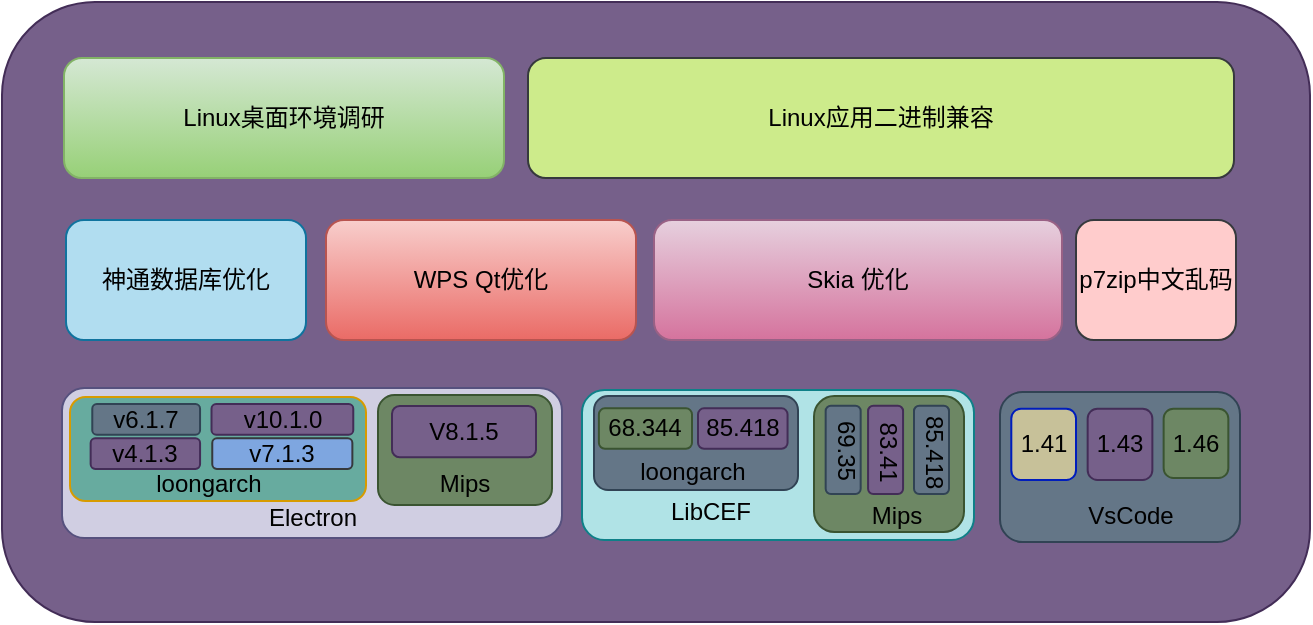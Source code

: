 <mxfile version="16.2.2" type="github">
  <diagram id="Ght2hsPfRp3fWAOhF1j6" name="第 1 页">
    <mxGraphModel dx="1422" dy="748" grid="0" gridSize="10" guides="1" tooltips="1" connect="1" arrows="1" fold="1" page="1" pageScale="1" pageWidth="827" pageHeight="1169" math="0" shadow="0">
      <root>
        <mxCell id="0" />
        <mxCell id="1" parent="0" />
        <mxCell id="3B9rHXBm2WQj3u6T62J0-99" value="" style="rounded=1;whiteSpace=wrap;html=1;fillColor=#76608a;fontColor=#ffffff;strokeColor=#432D57;" parent="1" vertex="1">
          <mxGeometry x="114" y="522" width="654" height="310" as="geometry" />
        </mxCell>
        <mxCell id="3B9rHXBm2WQj3u6T62J0-64" value="神通数据库优化" style="rounded=1;whiteSpace=wrap;html=1;fillColor=#b1ddf0;strokeColor=#10739e;" parent="1" vertex="1">
          <mxGeometry x="146" y="631" width="120" height="60" as="geometry" />
        </mxCell>
        <mxCell id="3B9rHXBm2WQj3u6T62J0-65" value="WPS Qt优化" style="rounded=1;whiteSpace=wrap;html=1;fillColor=#f8cecc;strokeColor=#b85450;gradientColor=#ea6b66;" parent="1" vertex="1">
          <mxGeometry x="276" y="631" width="155" height="60" as="geometry" />
        </mxCell>
        <mxCell id="3B9rHXBm2WQj3u6T62J0-66" value="Skia 优化" style="rounded=1;whiteSpace=wrap;html=1;fillColor=#e6d0de;gradientColor=#d5739d;strokeColor=#996185;" parent="1" vertex="1">
          <mxGeometry x="440" y="631" width="204" height="60" as="geometry" />
        </mxCell>
        <mxCell id="3B9rHXBm2WQj3u6T62J0-67" value="Linux桌面环境调研" style="rounded=1;whiteSpace=wrap;html=1;fillColor=#d5e8d4;gradientColor=#97d077;strokeColor=#82b366;" parent="1" vertex="1">
          <mxGeometry x="145" y="550" width="220" height="60" as="geometry" />
        </mxCell>
        <mxCell id="3B9rHXBm2WQj3u6T62J0-68" value="p7zip中文乱码" style="rounded=1;whiteSpace=wrap;html=1;fillColor=#ffcccc;strokeColor=#36393d;" parent="1" vertex="1">
          <mxGeometry x="651" y="631" width="80" height="60" as="geometry" />
        </mxCell>
        <mxCell id="3B9rHXBm2WQj3u6T62J0-69" value="Linux应用二进制兼容" style="rounded=1;whiteSpace=wrap;html=1;fillColor=#cdeb8b;strokeColor=#36393d;" parent="1" vertex="1">
          <mxGeometry x="377" y="550" width="353" height="60" as="geometry" />
        </mxCell>
        <mxCell id="3B9rHXBm2WQj3u6T62J0-56" value="" style="rounded=1;whiteSpace=wrap;html=1;fillColor=#b0e3e6;strokeColor=#0e8088;" parent="1" vertex="1">
          <mxGeometry x="404" y="716" width="196" height="75" as="geometry" />
        </mxCell>
        <mxCell id="3B9rHXBm2WQj3u6T62J0-63" value="LibCEF" style="text;html=1;resizable=0;autosize=1;align=center;verticalAlign=middle;points=[];fillColor=none;strokeColor=none;rounded=1;" parent="1" vertex="1">
          <mxGeometry x="438" y="767" width="60" height="20" as="geometry" />
        </mxCell>
        <mxCell id="3eGutTU6NfPmwoGJErxQ-1" value="" style="rounded=1;whiteSpace=wrap;html=1;fillColor=#647687;fontColor=#ffffff;strokeColor=#314354;" vertex="1" parent="1">
          <mxGeometry x="410" y="719" width="102" height="47" as="geometry" />
        </mxCell>
        <mxCell id="3B9rHXBm2WQj3u6T62J0-62" value="&lt;font color=&quot;#000000&quot;&gt;85.418&lt;/font&gt;" style="rounded=1;whiteSpace=wrap;html=1;fillColor=#76608a;strokeColor=#432D57;fontColor=#ffffff;" parent="1" vertex="1">
          <mxGeometry x="462" y="725.16" width="44.78" height="20.23" as="geometry" />
        </mxCell>
        <mxCell id="3B9rHXBm2WQj3u6T62J0-59" value="&lt;font color=&quot;#000000&quot;&gt;68.344&lt;/font&gt;" style="rounded=1;whiteSpace=wrap;html=1;fillColor=#6d8764;strokeColor=#3A5431;fontColor=#ffffff;" parent="1" vertex="1">
          <mxGeometry x="412.44" y="725.16" width="46.56" height="20.23" as="geometry" />
        </mxCell>
        <mxCell id="3eGutTU6NfPmwoGJErxQ-2" value="loongarch" style="text;html=1;resizable=0;autosize=1;align=center;verticalAlign=middle;points=[];fillColor=none;strokeColor=none;rounded=0;rotation=0;" vertex="1" parent="1">
          <mxGeometry x="427.003" y="747.999" width="63" height="18" as="geometry" />
        </mxCell>
        <mxCell id="3eGutTU6NfPmwoGJErxQ-10" value="" style="rounded=1;whiteSpace=wrap;html=1;fontColor=#ffffff;fillColor=#6d8764;strokeColor=#3A5431;" vertex="1" parent="1">
          <mxGeometry x="520" y="719" width="75" height="68" as="geometry" />
        </mxCell>
        <mxCell id="3eGutTU6NfPmwoGJErxQ-28" value="Mips" style="text;html=1;resizable=0;autosize=1;align=center;verticalAlign=middle;points=[];fillColor=none;strokeColor=none;rounded=0;fontColor=#000000;" vertex="1" parent="1">
          <mxGeometry x="543.333" y="770.221" width="35" height="18" as="geometry" />
        </mxCell>
        <mxCell id="3eGutTU6NfPmwoGJErxQ-15" value="" style="rounded=1;whiteSpace=wrap;html=1;fontColor=#ffffff;fillColor=#76608a;strokeColor=#432D57;direction=north;" vertex="1" parent="1">
          <mxGeometry x="547.033" y="723.857" width="17.5" height="44.156" as="geometry" />
        </mxCell>
        <mxCell id="3eGutTU6NfPmwoGJErxQ-16" value="83.41" style="text;html=1;resizable=0;autosize=1;align=center;verticalAlign=middle;points=[];fillColor=none;strokeColor=none;rounded=0;fontColor=#000000;rotation=90;" vertex="1" parent="1">
          <mxGeometry x="530.7" y="737.987" width="53" height="18" as="geometry" />
        </mxCell>
        <mxCell id="3eGutTU6NfPmwoGJErxQ-20" value="" style="rounded=1;whiteSpace=wrap;html=1;fontColor=#ffffff;fillColor=#647687;strokeColor=#314354;direction=north;" vertex="1" parent="1">
          <mxGeometry x="570" y="723.857" width="17.5" height="44.156" as="geometry" />
        </mxCell>
        <mxCell id="3eGutTU6NfPmwoGJErxQ-24" value="85.418" style="text;html=1;resizable=0;autosize=1;align=center;verticalAlign=middle;points=[];fillColor=none;strokeColor=none;rounded=0;fontColor=#000000;rotation=90;" vertex="1" parent="1">
          <mxGeometry x="553.667" y="737.987" width="53" height="18" as="geometry" />
        </mxCell>
        <mxCell id="3B9rHXBm2WQj3u6T62J0-48" value="" style="rounded=1;whiteSpace=wrap;html=1;fillColor=#d0cee2;strokeColor=#56517e;" parent="1" vertex="1">
          <mxGeometry x="144" y="715" width="250" height="75" as="geometry" />
        </mxCell>
        <mxCell id="3B9rHXBm2WQj3u6T62J0-57" value="Electron" style="text;html=1;resizable=0;autosize=1;align=center;verticalAlign=middle;points=[];fillColor=none;strokeColor=none;rounded=1;" parent="1" vertex="1">
          <mxGeometry x="239" y="770" width="60" height="20" as="geometry" />
        </mxCell>
        <mxCell id="3B9rHXBm2WQj3u6T62J0-102" value="" style="rounded=1;whiteSpace=wrap;html=1;fontSize=24;fillColor=#67AB9F;strokeColor=#d79b00;" parent="1" vertex="1">
          <mxGeometry x="148" y="719.5" width="148" height="51.997" as="geometry" />
        </mxCell>
        <mxCell id="3B9rHXBm2WQj3u6T62J0-49" value="&lt;font color=&quot;#000000&quot;&gt;v6.1.7&lt;/font&gt;" style="rounded=1;whiteSpace=wrap;html=1;fillColor=#647687;strokeColor=#314354;fontColor=#ffffff;" parent="1" vertex="1">
          <mxGeometry x="159.14" y="723.061" width="53.885" height="15.314" as="geometry" />
        </mxCell>
        <mxCell id="3B9rHXBm2WQj3u6T62J0-52" value="&lt;font color=&quot;#000000&quot;&gt;v10.1.0&lt;/font&gt;" style="rounded=1;whiteSpace=wrap;html=1;fillColor=#76608a;strokeColor=#432D57;fontColor=#ffffff;" parent="1" vertex="1">
          <mxGeometry x="218.754" y="723.061" width="70.881" height="15.314" as="geometry" />
        </mxCell>
        <mxCell id="3B9rHXBm2WQj3u6T62J0-53" value="&lt;font color=&quot;#000000&quot;&gt;v4.1.3&lt;/font&gt;" style="rounded=1;whiteSpace=wrap;html=1;fillColor=#76608a;strokeColor=#432D57;fontColor=#ffffff;" parent="1" vertex="1">
          <mxGeometry x="158.326" y="740.159" width="54.703" height="15.319" as="geometry" />
        </mxCell>
        <mxCell id="3B9rHXBm2WQj3u6T62J0-54" value="v7.1.3" style="rounded=1;whiteSpace=wrap;html=1;fillColor=#7EA6E0;strokeColor=#36393d;" parent="1" vertex="1">
          <mxGeometry x="219.132" y="740.159" width="70.053" height="15.319" as="geometry" />
        </mxCell>
        <mxCell id="3B9rHXBm2WQj3u6T62J0-111" value="loongarch" style="text;html=1;resizable=0;autosize=1;align=center;verticalAlign=middle;points=[];fillColor=none;strokeColor=none;rounded=1;fontSize=12;fontColor=#000000;" parent="1" vertex="1">
          <mxGeometry x="185.453" y="754.251" width="63" height="18" as="geometry" />
        </mxCell>
        <mxCell id="3eGutTU6NfPmwoGJErxQ-18" value="" style="rounded=1;whiteSpace=wrap;html=1;fontColor=#ffffff;fillColor=#647687;strokeColor=#314354;direction=north;" vertex="1" parent="1">
          <mxGeometry x="525.833" y="723.857" width="17.5" height="44.156" as="geometry" />
        </mxCell>
        <mxCell id="3eGutTU6NfPmwoGJErxQ-26" value="69.35" style="text;html=1;resizable=0;autosize=1;align=center;verticalAlign=middle;points=[];fillColor=none;strokeColor=none;rounded=0;fontColor=#000000;rotation=90;" vertex="1" parent="1">
          <mxGeometry x="509.53" y="736.987" width="53" height="18" as="geometry" />
        </mxCell>
        <mxCell id="3B9rHXBm2WQj3u6T62J0-55" value="" style="rounded=1;whiteSpace=wrap;html=1;fillColor=#647687;strokeColor=#314354;fontColor=#ffffff;" parent="1" vertex="1">
          <mxGeometry x="613" y="717" width="120" height="75" as="geometry" />
        </mxCell>
        <mxCell id="3B9rHXBm2WQj3u6T62J0-72" value="VsCode" style="text;html=1;resizable=0;autosize=1;align=center;verticalAlign=middle;points=[];fillColor=none;strokeColor=none;rounded=1;fontColor=#000000;" parent="1" vertex="1">
          <mxGeometry x="651" y="770" width="53" height="18" as="geometry" />
        </mxCell>
        <mxCell id="3B9rHXBm2WQj3u6T62J0-95" value="&lt;font color=&quot;#000000&quot;&gt;1.43&lt;/font&gt;" style="rounded=1;whiteSpace=wrap;html=1;fontColor=#ffffff;fillColor=#76608a;strokeColor=#432D57;" parent="1" vertex="1">
          <mxGeometry x="656.83" y="725.4" width="32.35" height="35.6" as="geometry" />
        </mxCell>
        <mxCell id="3B9rHXBm2WQj3u6T62J0-96" value="&lt;font color=&quot;#000000&quot;&gt;1.46&lt;/font&gt;" style="rounded=1;whiteSpace=wrap;html=1;fontColor=#ffffff;fillColor=#6d8764;strokeColor=#3A5431;" parent="1" vertex="1">
          <mxGeometry x="694.82" y="725.4" width="32.35" height="34.6" as="geometry" />
        </mxCell>
        <mxCell id="3B9rHXBm2WQj3u6T62J0-97" value="&lt;font color=&quot;#000000&quot;&gt;1.41&lt;/font&gt;" style="rounded=1;whiteSpace=wrap;html=1;fontColor=#ffffff;fillColor=#C7C199;strokeColor=#001DBC;" parent="1" vertex="1">
          <mxGeometry x="618.65" y="725.4" width="32.35" height="35.6" as="geometry" />
        </mxCell>
        <mxCell id="3B9rHXBm2WQj3u6T62J0-116" value="" style="rounded=1;whiteSpace=wrap;html=1;fontSize=12;fontColor=#ffffff;fillColor=#6d8764;strokeColor=#3A5431;" parent="1" vertex="1">
          <mxGeometry x="302" y="718.5" width="87" height="55" as="geometry" />
        </mxCell>
        <mxCell id="3B9rHXBm2WQj3u6T62J0-117" value="&lt;font color=&quot;#000000&quot;&gt;V8.1.5&lt;/font&gt;" style="rounded=1;whiteSpace=wrap;html=1;fontSize=12;fillColor=#76608a;strokeColor=#432D57;fontColor=#ffffff;" parent="1" vertex="1">
          <mxGeometry x="309" y="724" width="72" height="25.667" as="geometry" />
        </mxCell>
        <mxCell id="3B9rHXBm2WQj3u6T62J0-118" value="Mips" style="text;html=1;resizable=0;autosize=1;align=center;verticalAlign=middle;points=[];fillColor=none;strokeColor=none;rounded=1;fontSize=12;fontColor=#000000;" parent="1" vertex="1">
          <mxGeometry x="327.5" y="754.25" width="35" height="18" as="geometry" />
        </mxCell>
      </root>
    </mxGraphModel>
  </diagram>
</mxfile>
